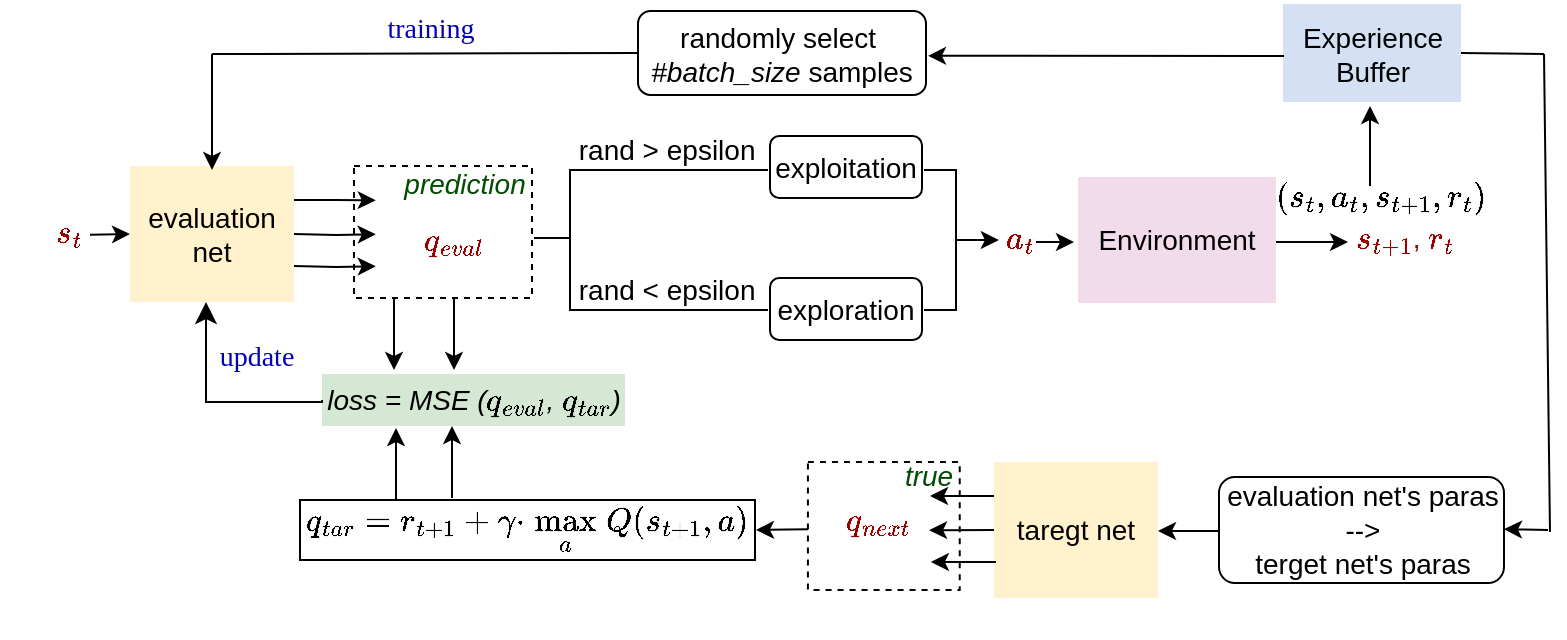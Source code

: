 <mxfile version="24.0.5" type="github">
  <diagram name="Page-1" id="eUT3TotBeH0gQY_ODtPI">
    <mxGraphModel dx="854" dy="817" grid="0" gridSize="10" guides="1" tooltips="1" connect="1" arrows="1" fold="1" page="1" pageScale="1" pageWidth="827" pageHeight="1169" math="1" shadow="0">
      <root>
        <mxCell id="0" />
        <mxCell id="1" parent="0" />
        <mxCell id="oAVu3HAX6jRn7E_JTDtY-5" value="" style="rounded=0;whiteSpace=wrap;html=1;dashed=1;" parent="1" vertex="1">
          <mxGeometry x="192" y="319" width="89" height="66" as="geometry" />
        </mxCell>
        <mxCell id="1NA7Qt4Q6Ns7mwMYtdbk-1" value="&lt;font color=&quot;#990000&quot; style=&quot;font-size: 14px;&quot;&gt;$$s_t$$&lt;/font&gt;" style="text;html=1;align=center;verticalAlign=middle;resizable=0;points=[];autosize=1;strokeColor=none;fillColor=none;" parent="1" vertex="1">
          <mxGeometry x="15" y="337" width="68" height="29" as="geometry" />
        </mxCell>
        <mxCell id="1NA7Qt4Q6Ns7mwMYtdbk-4" value="" style="endArrow=classic;html=1;rounded=0;" parent="1" edge="1">
          <mxGeometry width="50" height="50" relative="1" as="geometry">
            <mxPoint x="60.0" y="353.417" as="sourcePoint" />
            <mxPoint x="80" y="353" as="targetPoint" />
          </mxGeometry>
        </mxCell>
        <mxCell id="1NA7Qt4Q6Ns7mwMYtdbk-9" style="edgeStyle=orthogonalEdgeStyle;rounded=0;orthogonalLoop=1;jettySize=auto;html=1;exitX=1;exitY=0.25;exitDx=0;exitDy=0;" parent="1" source="1NA7Qt4Q6Ns7mwMYtdbk-5" edge="1">
          <mxGeometry relative="1" as="geometry">
            <mxPoint x="202.875" y="336.125" as="targetPoint" />
            <mxPoint x="156" y="336" as="sourcePoint" />
            <Array as="points" />
          </mxGeometry>
        </mxCell>
        <mxCell id="1NA7Qt4Q6Ns7mwMYtdbk-5" value="&lt;font style=&quot;font-size: 14px;&quot;&gt;evaluation net&lt;/font&gt;" style="rounded=0;whiteSpace=wrap;html=1;fillColor=#FFF2CC;strokeColor=none;" parent="1" vertex="1">
          <mxGeometry x="80" y="319" width="82" height="68" as="geometry" />
        </mxCell>
        <mxCell id="1NA7Qt4Q6Ns7mwMYtdbk-14" value="&lt;b&gt;&lt;font style=&quot;font-size: 14px;&quot; color=&quot;#990000&quot;&gt;`q_{eval}`&lt;/font&gt;&lt;/b&gt;" style="text;html=1;align=center;verticalAlign=middle;resizable=0;points=[];autosize=1;strokeColor=none;fillColor=none;" parent="1" vertex="1">
          <mxGeometry x="200" y="341" width="82" height="29" as="geometry" />
        </mxCell>
        <mxCell id="1NA7Qt4Q6Ns7mwMYtdbk-33" value="&lt;font color=&quot;#990000&quot; style=&quot;font-size: 14px;&quot;&gt;`s_{t+1}`, `r_{t}`&lt;/font&gt;" style="text;html=1;align=center;verticalAlign=middle;resizable=0;points=[];autosize=1;strokeColor=none;fillColor=none;" parent="1" vertex="1">
          <mxGeometry x="660" y="340.5" width="114" height="29" as="geometry" />
        </mxCell>
        <mxCell id="1NA7Qt4Q6Ns7mwMYtdbk-35" value="&lt;font style=&quot;font-size: 14px;&quot;&gt;`(s_t, a_t, s_{t+1}, r_{t})`&lt;/font&gt;" style="text;html=1;align=center;verticalAlign=middle;resizable=0;points=[];autosize=1;strokeColor=none;fillColor=none;" parent="1" vertex="1">
          <mxGeometry x="621" y="320" width="168" height="29" as="geometry" />
        </mxCell>
        <mxCell id="1NA7Qt4Q6Ns7mwMYtdbk-43" value="&lt;font style=&quot;font-size: 14px;&quot;&gt;taregt net&lt;/font&gt;" style="rounded=0;whiteSpace=wrap;html=1;flipH=1;flipV=1;fillColor=#fff2cc;strokeColor=none;" parent="1" vertex="1">
          <mxGeometry x="512" y="467" width="82" height="68" as="geometry" />
        </mxCell>
        <mxCell id="1NA7Qt4Q6Ns7mwMYtdbk-62" value="" style="group" parent="1" vertex="1" connectable="0">
          <mxGeometry x="406" y="467" width="99.05" height="88" as="geometry" />
        </mxCell>
        <mxCell id="1NA7Qt4Q6Ns7mwMYtdbk-56" value="" style="rounded=0;whiteSpace=wrap;html=1;dashed=1;" parent="1NA7Qt4Q6Ns7mwMYtdbk-62" vertex="1">
          <mxGeometry x="12.96" width="75.907" height="64" as="geometry" />
        </mxCell>
        <mxCell id="1NA7Qt4Q6Ns7mwMYtdbk-54" value="&lt;font color=&quot;#990000&quot; style=&quot;font-size: 14px;&quot;&gt;$$q_{next}$$&lt;/font&gt;" style="text;html=1;align=center;verticalAlign=middle;resizable=0;points=[];autosize=1;strokeColor=none;fillColor=none;" parent="1NA7Qt4Q6Ns7mwMYtdbk-62" vertex="1">
          <mxGeometry x="-2.958" y="14" width="101" height="29" as="geometry" />
        </mxCell>
        <mxCell id="oAVu3HAX6jRn7E_JTDtY-16" value="" style="endArrow=classic;html=1;rounded=0;" parent="1NA7Qt4Q6Ns7mwMYtdbk-62" edge="1">
          <mxGeometry width="50" height="50" relative="1" as="geometry">
            <mxPoint x="12.96" y="33.67" as="sourcePoint" />
            <mxPoint x="-13" y="34" as="targetPoint" />
          </mxGeometry>
        </mxCell>
        <mxCell id="1NA7Qt4Q6Ns7mwMYtdbk-72" value="&lt;i&gt;&lt;font style=&quot;font-size: 14px;&quot; color=&quot;#004d00&quot;&gt;true&lt;/font&gt;&lt;/i&gt;" style="text;html=1;align=center;verticalAlign=middle;resizable=0;points=[];autosize=1;strokeColor=none;fillColor=none;" parent="1NA7Qt4Q6Ns7mwMYtdbk-62" vertex="1">
          <mxGeometry x="51.741" y="-8" width="42" height="29" as="geometry" />
        </mxCell>
        <mxCell id="877AeYcrbPUJoxRMKDX8-24" value="" style="endArrow=classic;html=1;rounded=0;entryX=0.533;entryY=0.962;entryDx=0;entryDy=0;entryPerimeter=0;" edge="1" parent="1NA7Qt4Q6Ns7mwMYtdbk-62">
          <mxGeometry width="50" height="50" relative="1" as="geometry">
            <mxPoint x="106" y="34" as="sourcePoint" />
            <mxPoint x="73.56" y="34.08" as="targetPoint" />
          </mxGeometry>
        </mxCell>
        <mxCell id="877AeYcrbPUJoxRMKDX8-25" value="" style="endArrow=classic;html=1;rounded=0;entryX=0.533;entryY=0.962;entryDx=0;entryDy=0;entryPerimeter=0;" edge="1" parent="1NA7Qt4Q6Ns7mwMYtdbk-62">
          <mxGeometry width="50" height="50" relative="1" as="geometry">
            <mxPoint x="107" y="50" as="sourcePoint" />
            <mxPoint x="74.444" y="50" as="targetPoint" />
          </mxGeometry>
        </mxCell>
        <mxCell id="1NA7Qt4Q6Ns7mwMYtdbk-71" value="&lt;i&gt;&lt;font style=&quot;font-size: 14px;&quot; color=&quot;#004d00&quot;&gt;prediction&lt;/font&gt;&lt;/i&gt;" style="text;html=1;align=center;verticalAlign=middle;resizable=0;points=[];autosize=1;strokeColor=none;fillColor=none;" parent="1" vertex="1">
          <mxGeometry x="207" y="313" width="79" height="29" as="geometry" />
        </mxCell>
        <mxCell id="oAVu3HAX6jRn7E_JTDtY-3" value="&lt;font style=&quot;font-size: 14px;&quot;&gt;`q_{tar} = r_{t+1}+\gamma*max_a Q(s_{t+1}, a)`&lt;/font&gt;" style="rounded=0;whiteSpace=wrap;html=1;" parent="1" vertex="1">
          <mxGeometry x="165" y="486" width="227.5" height="30" as="geometry" />
        </mxCell>
        <mxCell id="oAVu3HAX6jRn7E_JTDtY-4" value="&lt;font style=&quot;font-size: 14px;&quot;&gt;&lt;i&gt;&lt;font style=&quot;font-size: 14px;&quot;&gt;loss = MSE (`q_{eval}`&lt;/font&gt;&lt;/i&gt;&lt;i style=&quot;background-color: initial;&quot;&gt;&lt;font style=&quot;font-size: 14px;&quot;&gt;, `q_{tar}`)&lt;/font&gt;&lt;/i&gt;&lt;/font&gt;" style="rounded=0;whiteSpace=wrap;html=1;fillColor=#D5E8D4;strokeColor=none;" parent="1" vertex="1">
          <mxGeometry x="176" y="423" width="151.5" height="26" as="geometry" />
        </mxCell>
        <mxCell id="oAVu3HAX6jRn7E_JTDtY-19" value="" style="endArrow=classic;html=1;rounded=0;" parent="1" edge="1">
          <mxGeometry width="50" height="50" relative="1" as="geometry">
            <mxPoint x="213" y="486" as="sourcePoint" />
            <mxPoint x="213" y="450" as="targetPoint" />
          </mxGeometry>
        </mxCell>
        <mxCell id="877AeYcrbPUJoxRMKDX8-1" value="" style="endArrow=classic;html=1;rounded=0;entryX=0.533;entryY=0.962;entryDx=0;entryDy=0;entryPerimeter=0;" edge="1" parent="1">
          <mxGeometry width="50" height="50" relative="1" as="geometry">
            <mxPoint x="512" y="484" as="sourcePoint" />
            <mxPoint x="480" y="484" as="targetPoint" />
          </mxGeometry>
        </mxCell>
        <mxCell id="877AeYcrbPUJoxRMKDX8-3" value="" style="strokeWidth=1;html=1;shape=mxgraph.flowchart.annotation_1;align=left;pointerEvents=1;" vertex="1" parent="1">
          <mxGeometry x="300" y="321" width="99" height="70" as="geometry" />
        </mxCell>
        <mxCell id="877AeYcrbPUJoxRMKDX8-4" value="" style="endArrow=none;html=1;rounded=0;" edge="1" parent="1">
          <mxGeometry width="50" height="50" relative="1" as="geometry">
            <mxPoint x="282" y="355" as="sourcePoint" />
            <mxPoint x="300" y="355" as="targetPoint" />
          </mxGeometry>
        </mxCell>
        <mxCell id="877AeYcrbPUJoxRMKDX8-5" value="&lt;font style=&quot;font-size: 14px;&quot;&gt;rand &amp;gt; epsilon&amp;nbsp;&lt;/font&gt;" style="text;html=1;align=center;verticalAlign=middle;resizable=0;points=[];autosize=1;strokeColor=none;fillColor=none;" vertex="1" parent="1">
          <mxGeometry x="295" y="296" width="110" height="29" as="geometry" />
        </mxCell>
        <mxCell id="877AeYcrbPUJoxRMKDX8-6" value="&lt;font style=&quot;font-size: 14px;&quot;&gt;rand &amp;lt; epsilon&amp;nbsp;&lt;/font&gt;" style="text;html=1;align=center;verticalAlign=middle;resizable=0;points=[];autosize=1;strokeColor=none;fillColor=none;" vertex="1" parent="1">
          <mxGeometry x="295" y="366" width="110" height="29" as="geometry" />
        </mxCell>
        <mxCell id="877AeYcrbPUJoxRMKDX8-7" value="&lt;font style=&quot;font-size: 14px;&quot;&gt;exploitation&lt;/font&gt;" style="rounded=1;whiteSpace=wrap;html=1;" vertex="1" parent="1">
          <mxGeometry x="400" y="304" width="76" height="31" as="geometry" />
        </mxCell>
        <mxCell id="877AeYcrbPUJoxRMKDX8-8" value="&lt;font style=&quot;font-size: 14px;&quot;&gt;exploration&lt;/font&gt;" style="rounded=1;whiteSpace=wrap;html=1;" vertex="1" parent="1">
          <mxGeometry x="400" y="375" width="76" height="31" as="geometry" />
        </mxCell>
        <mxCell id="877AeYcrbPUJoxRMKDX8-9" style="edgeStyle=orthogonalEdgeStyle;rounded=0;orthogonalLoop=1;jettySize=auto;html=1;exitX=0;exitY=0.5;exitDx=0;exitDy=0;exitPerimeter=0;" edge="1" parent="1" source="877AeYcrbPUJoxRMKDX8-10">
          <mxGeometry relative="1" as="geometry">
            <mxPoint x="514.429" y="356" as="targetPoint" />
            <mxPoint x="482.0" y="356" as="sourcePoint" />
          </mxGeometry>
        </mxCell>
        <mxCell id="877AeYcrbPUJoxRMKDX8-10" value="" style="strokeWidth=1;html=1;shape=mxgraph.flowchart.annotation_1;align=left;pointerEvents=1;flipH=1;" vertex="1" parent="1">
          <mxGeometry x="477" y="321" width="16" height="70" as="geometry" />
        </mxCell>
        <mxCell id="877AeYcrbPUJoxRMKDX8-17" value="&lt;font color=&quot;#990000&quot; style=&quot;font-size: 14px;&quot;&gt;$$a_t$$&lt;/font&gt;" style="text;html=1;align=center;verticalAlign=middle;resizable=0;points=[];autosize=1;strokeColor=none;fillColor=none;" vertex="1" parent="1">
          <mxGeometry x="490" y="340.5" width="69" height="29" as="geometry" />
        </mxCell>
        <mxCell id="877AeYcrbPUJoxRMKDX8-18" value="" style="endArrow=classic;html=1;rounded=0;" edge="1" parent="1">
          <mxGeometry width="50" height="50" relative="1" as="geometry">
            <mxPoint x="533" y="357" as="sourcePoint" />
            <mxPoint x="552" y="357" as="targetPoint" />
          </mxGeometry>
        </mxCell>
        <mxCell id="877AeYcrbPUJoxRMKDX8-19" value="&lt;font style=&quot;font-size: 14px;&quot;&gt;Environment&lt;/font&gt;" style="rounded=0;whiteSpace=wrap;html=1;fillColor=#F2DBEA;strokeColor=none;" vertex="1" parent="1">
          <mxGeometry x="554" y="324.5" width="99" height="63" as="geometry" />
        </mxCell>
        <mxCell id="877AeYcrbPUJoxRMKDX8-20" value="" style="endArrow=classic;html=1;rounded=0;" edge="1" parent="1">
          <mxGeometry width="50" height="50" relative="1" as="geometry">
            <mxPoint x="653" y="357" as="sourcePoint" />
            <mxPoint x="689" y="357" as="targetPoint" />
          </mxGeometry>
        </mxCell>
        <mxCell id="877AeYcrbPUJoxRMKDX8-22" value="&lt;font style=&quot;font-size: 14px;&quot;&gt;Experience Buffer&lt;/font&gt;" style="rounded=0;whiteSpace=wrap;html=1;fillColor=#D4E1F5;strokeColor=none;" vertex="1" parent="1">
          <mxGeometry x="656.5" y="238" width="89" height="49" as="geometry" />
        </mxCell>
        <mxCell id="877AeYcrbPUJoxRMKDX8-37" value="&lt;font style=&quot;text-wrap: nowrap; font-size: 14px;&quot;&gt;randomly select&amp;nbsp;&lt;/font&gt;&lt;div style=&quot;text-wrap: nowrap; font-size: 14px;&quot;&gt;&lt;font style=&quot;font-size: 14px;&quot;&gt;&lt;i style=&quot;&quot;&gt;#batch_size&lt;/i&gt;&amp;nbsp;samples&lt;/font&gt;&lt;/div&gt;" style="rounded=1;whiteSpace=wrap;html=1;" vertex="1" parent="1">
          <mxGeometry x="334" y="241.5" width="144" height="42" as="geometry" />
        </mxCell>
        <mxCell id="877AeYcrbPUJoxRMKDX8-38" style="edgeStyle=orthogonalEdgeStyle;rounded=0;orthogonalLoop=1;jettySize=auto;html=1;exitX=0.5;exitY=1;exitDx=0;exitDy=0;" edge="1" parent="1">
          <mxGeometry relative="1" as="geometry">
            <mxPoint x="717" y="287" as="sourcePoint" />
            <mxPoint x="717" y="287" as="targetPoint" />
          </mxGeometry>
        </mxCell>
        <mxCell id="877AeYcrbPUJoxRMKDX8-42" value="" style="group" vertex="1" connectable="0" parent="1">
          <mxGeometry x="479" y="248" width="178" height="16" as="geometry" />
        </mxCell>
        <mxCell id="877AeYcrbPUJoxRMKDX8-41" value="" style="endArrow=classic;html=1;rounded=0;entryX=1;entryY=0.5;entryDx=0;entryDy=0;" edge="1" parent="877AeYcrbPUJoxRMKDX8-42">
          <mxGeometry width="50" height="50" relative="1" as="geometry">
            <mxPoint x="178" y="16" as="sourcePoint" />
            <mxPoint y="15.91" as="targetPoint" />
          </mxGeometry>
        </mxCell>
        <mxCell id="877AeYcrbPUJoxRMKDX8-44" value="" style="endArrow=none;html=1;rounded=0;endFill=0;exitX=0;exitY=0.5;exitDx=0;exitDy=0;" edge="1" parent="1">
          <mxGeometry width="50" height="50" relative="1" as="geometry">
            <mxPoint x="334" y="262.5" as="sourcePoint" />
            <mxPoint x="121" y="263" as="targetPoint" />
          </mxGeometry>
        </mxCell>
        <mxCell id="877AeYcrbPUJoxRMKDX8-46" value="" style="endArrow=classic;html=1;rounded=0;" edge="1" parent="1">
          <mxGeometry width="50" height="50" relative="1" as="geometry">
            <mxPoint x="121" y="263" as="sourcePoint" />
            <mxPoint x="121" y="321" as="targetPoint" />
          </mxGeometry>
        </mxCell>
        <mxCell id="877AeYcrbPUJoxRMKDX8-49" value="" style="endArrow=none;html=1;rounded=0;endFill=0;" edge="1" parent="1">
          <mxGeometry width="50" height="50" relative="1" as="geometry">
            <mxPoint x="787" y="263" as="sourcePoint" />
            <mxPoint x="790" y="502" as="targetPoint" />
          </mxGeometry>
        </mxCell>
        <mxCell id="877AeYcrbPUJoxRMKDX8-50" value="&lt;font style=&quot;font-size: 14px;&quot;&gt;evaluation net&#39;s paras&lt;/font&gt;&lt;div style=&quot;font-size: 14px;&quot;&gt;&lt;font style=&quot;font-size: 14px;&quot;&gt;--&amp;gt;&lt;/font&gt;&lt;/div&gt;&lt;div style=&quot;font-size: 14px;&quot;&gt;&lt;font style=&quot;font-size: 14px;&quot;&gt;terget net&#39;s paras&lt;/font&gt;&lt;/div&gt;" style="rounded=1;whiteSpace=wrap;html=1;" vertex="1" parent="1">
          <mxGeometry x="624.5" y="474.5" width="142.5" height="53" as="geometry" />
        </mxCell>
        <mxCell id="877AeYcrbPUJoxRMKDX8-51" value="" style="endArrow=classic;html=1;rounded=0;" edge="1" parent="1">
          <mxGeometry width="50" height="50" relative="1" as="geometry">
            <mxPoint x="624.5" y="501.5" as="sourcePoint" />
            <mxPoint x="594" y="501.5" as="targetPoint" />
          </mxGeometry>
        </mxCell>
        <mxCell id="877AeYcrbPUJoxRMKDX8-53" value="&lt;font face=&quot;Comic Sans MS&quot; color=&quot;#0000b8&quot;&gt;&lt;span style=&quot;font-size: 14px;&quot;&gt;training&lt;/span&gt;&lt;/font&gt;" style="text;html=1;align=center;verticalAlign=middle;resizable=0;points=[];autosize=1;strokeColor=none;fillColor=none;" vertex="1" parent="1">
          <mxGeometry x="195.5" y="236" width="68" height="29" as="geometry" />
        </mxCell>
        <mxCell id="877AeYcrbPUJoxRMKDX8-57" value="" style="endArrow=classic;html=1;rounded=0;" edge="1" parent="1">
          <mxGeometry width="50" height="50" relative="1" as="geometry">
            <mxPoint x="212" y="385" as="sourcePoint" />
            <mxPoint x="212" y="421" as="targetPoint" />
          </mxGeometry>
        </mxCell>
        <mxCell id="877AeYcrbPUJoxRMKDX8-58" value="" style="edgeStyle=segmentEdgeStyle;endArrow=classic;html=1;curved=0;rounded=0;endSize=8;startSize=8;exitX=0;exitY=0.5;exitDx=0;exitDy=0;" edge="1" parent="1" source="oAVu3HAX6jRn7E_JTDtY-4">
          <mxGeometry width="50" height="50" relative="1" as="geometry">
            <mxPoint x="168" y="437" as="sourcePoint" />
            <mxPoint x="118" y="387" as="targetPoint" />
            <Array as="points">
              <mxPoint x="176" y="437" />
              <mxPoint x="118" y="437" />
            </Array>
          </mxGeometry>
        </mxCell>
        <mxCell id="877AeYcrbPUJoxRMKDX8-59" value="" style="endArrow=classic;html=1;rounded=0;" edge="1" parent="1">
          <mxGeometry width="50" height="50" relative="1" as="geometry">
            <mxPoint x="242" y="385" as="sourcePoint" />
            <mxPoint x="242" y="421" as="targetPoint" />
          </mxGeometry>
        </mxCell>
        <mxCell id="877AeYcrbPUJoxRMKDX8-60" value="" style="endArrow=classic;html=1;rounded=0;" edge="1" parent="1">
          <mxGeometry width="50" height="50" relative="1" as="geometry">
            <mxPoint x="241" y="485" as="sourcePoint" />
            <mxPoint x="241" y="449" as="targetPoint" />
          </mxGeometry>
        </mxCell>
        <mxCell id="877AeYcrbPUJoxRMKDX8-61" value="" style="endArrow=none;html=1;rounded=0;endFill=0;entryX=1;entryY=0.5;entryDx=0;entryDy=0;" edge="1" parent="1" target="877AeYcrbPUJoxRMKDX8-22">
          <mxGeometry width="50" height="50" relative="1" as="geometry">
            <mxPoint x="787" y="263" as="sourcePoint" />
            <mxPoint x="754.5" y="262.08" as="targetPoint" />
          </mxGeometry>
        </mxCell>
        <mxCell id="877AeYcrbPUJoxRMKDX8-62" value="&lt;font face=&quot;Comic Sans MS&quot; color=&quot;#0000b8&quot;&gt;&lt;span style=&quot;font-size: 14px;&quot;&gt;update&lt;/span&gt;&lt;/font&gt;" style="text;html=1;align=center;verticalAlign=middle;resizable=0;points=[];autosize=1;strokeColor=none;fillColor=none;" vertex="1" parent="1">
          <mxGeometry x="112" y="400" width="62" height="29" as="geometry" />
        </mxCell>
        <mxCell id="877AeYcrbPUJoxRMKDX8-64" style="edgeStyle=orthogonalEdgeStyle;rounded=0;orthogonalLoop=1;jettySize=auto;html=1;exitX=1;exitY=0.25;exitDx=0;exitDy=0;" edge="1" parent="1">
          <mxGeometry relative="1" as="geometry">
            <mxPoint x="202.875" y="353.125" as="targetPoint" />
            <mxPoint x="162" y="353" as="sourcePoint" />
            <Array as="points" />
          </mxGeometry>
        </mxCell>
        <mxCell id="877AeYcrbPUJoxRMKDX8-66" style="edgeStyle=orthogonalEdgeStyle;rounded=0;orthogonalLoop=1;jettySize=auto;html=1;exitX=1;exitY=0.25;exitDx=0;exitDy=0;" edge="1" parent="1">
          <mxGeometry relative="1" as="geometry">
            <mxPoint x="202.875" y="369.125" as="targetPoint" />
            <mxPoint x="162" y="369" as="sourcePoint" />
            <Array as="points" />
          </mxGeometry>
        </mxCell>
        <mxCell id="877AeYcrbPUJoxRMKDX8-67" value="" style="endArrow=classic;html=1;rounded=0;" edge="1" parent="1">
          <mxGeometry width="50" height="50" relative="1" as="geometry">
            <mxPoint x="789" y="501" as="sourcePoint" />
            <mxPoint x="767" y="500.58" as="targetPoint" />
          </mxGeometry>
        </mxCell>
        <mxCell id="877AeYcrbPUJoxRMKDX8-68" value="" style="endArrow=classic;html=1;rounded=0;" edge="1" parent="1">
          <mxGeometry width="50" height="50" relative="1" as="geometry">
            <mxPoint x="700" y="329" as="sourcePoint" />
            <mxPoint x="700" y="289" as="targetPoint" />
          </mxGeometry>
        </mxCell>
      </root>
    </mxGraphModel>
  </diagram>
</mxfile>
